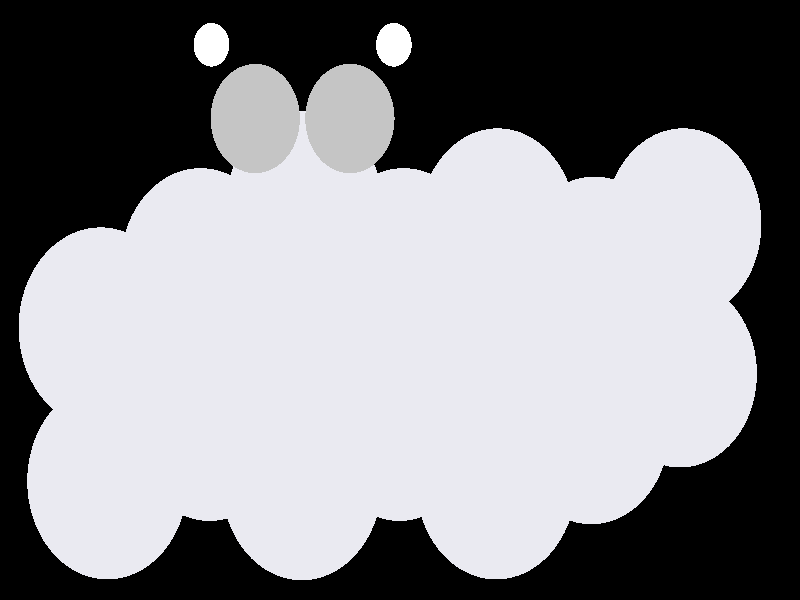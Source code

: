 #include "colors.inc"
#include "finish.inc"

global_settings {assumed_gamma 1 max_trace_level 6}
background {color White transmit 1.0}
camera {perspective
  right -11.33*x up 6.94*y
  direction 100.00*z
  location <0,0,100.00> look_at <0,0,0>}


light_source {<  2.00,   3.00,  40.00> color White
  area_light <0.70, 0, 0>, <0, 0.70, 0>, 3, 3
  adaptive 1 jitter}
// no fog
#declare simple = finish {phong 0.7}
#declare pale = finish {ambient 0.5 diffuse 0.85 roughness 0.001 specular 0.200 }
#declare intermediate = finish {ambient 0.3 diffuse 0.6 specular 0.1 roughness 0.04}
#declare vmd = finish {ambient 0.0 diffuse 0.65 phong 0.1 phong_size 40.0 specular 0.5 }
#declare jmol = finish {ambient 0.2 diffuse 0.6 specular 1 roughness 0.001 metallic}
#declare ase2 = finish {ambient 0.05 brilliance 3 diffuse 0.6 metallic specular 0.7 roughness 0.04 reflection 0.15}
#declare ase3 = finish {ambient 0.15 brilliance 2 diffuse 0.6 metallic specular 1.0 roughness 0.001 reflection 0.0}
#declare glass = finish {ambient 0.05 diffuse 0.3 specular 1.0 roughness 0.001}
#declare glass2 = finish {ambient 0.01 diffuse 0.3 specular 1.0 reflection 0.25 roughness 0.001}
#declare Rcell = 0.050;
#declare Rbond = 0.100;

#macro atom(LOC, R, COL, TRANS, FIN)
  sphere{LOC, R texture{pigment{color COL transmit TRANS} finish{FIN}}}
#end
#macro constrain(LOC, R, COL, TRANS FIN)
union{torus{R, Rcell rotate 45*z texture{pigment{color COL transmit TRANS} finish{FIN}}}
     torus{R, Rcell rotate -45*z texture{pigment{color COL transmit TRANS} finish{FIN}}}
     translate LOC}
#end

// no cell vertices
atom(< -4.23,  -2.14,  -2.13>, 1.16, rgb <0.82, 0.82, 0.88>, 0.0, ase3) // #0
atom(< -1.42,  -2.15,  -2.14>, 1.16, rgb <0.82, 0.82, 0.88>, 0.0, ase3) // #1
atom(<  1.39,  -2.14,  -2.13>, 1.16, rgb <0.82, 0.82, 0.88>, 0.0, ase3) // #2
atom(< -2.82,  -1.51,  -4.49>, 1.16, rgb <0.82, 0.82, 0.88>, 0.0, ase3) // #3
atom(< -0.01,  -1.51,  -4.49>, 1.16, rgb <0.82, 0.82, 0.88>, 0.0, ase3) // #4
atom(<  2.83,  -1.55,  -4.50>, 1.16, rgb <0.82, 0.82, 0.88>, 0.0, ase3) // #5
atom(< -1.42,  -0.84,  -6.81>, 1.16, rgb <0.82, 0.82, 0.88>, 0.0, ase3) // #6
atom(<  1.41,  -0.91,  -6.87>, 1.16, rgb <0.82, 0.82, 0.88>, 0.0, ase3) // #7
atom(<  4.24,  -0.91,  -6.87>, 1.16, rgb <0.82, 0.82, 0.88>, 0.0, ase3) // #8
atom(< -4.24,  -0.32,  -0.01>, 1.16, rgb <0.82, 0.82, 0.88>, 0.0, ase3) // #9
atom(< -1.42,  -0.33,   0.00>, 1.16, rgb <0.82, 0.82, 0.88>, 0.0, ase3) // #10
atom(<  1.41,  -0.32,  -0.01>, 1.16, rgb <0.82, 0.82, 0.88>, 0.0, ase3) // #11
atom(< -2.89,   0.40,  -2.31>, 1.16, rgb <0.82, 0.82, 0.88>, 0.0, ase3) // #12
atom(<  0.05,   0.40,  -2.31>, 1.16, rgb <0.82, 0.82, 0.88>, 0.0, ase3) // #13
atom(<  2.82,   0.30,  -2.36>, 1.16, rgb <0.82, 0.82, 0.88>, 0.0, ase3) // #14
atom(< -1.42,   1.13,  -4.75>, 1.16, rgb <0.82, 0.82, 0.88>, 0.0, ase3) // #15
atom(<  1.45,   0.92,  -4.76>, 1.16, rgb <0.82, 0.82, 0.88>, 0.0, ase3) // #16
atom(<  4.20,   0.92,  -4.76>, 1.16, rgb <0.82, 0.82, 0.88>, 0.0, ase3) // #17
atom(< -2.11,   2.16,  -2.91>, 0.65, rgb <0.56, 0.56, 0.56>, 0.0, ase3) // #18
atom(< -0.73,   2.16,  -2.90>, 0.65, rgb <0.56, 0.56, 0.56>, 0.0, ase3) // #19
atom(< -0.09,   3.04,  -2.98>, 0.26, rgb <1.00, 1.00, 1.00>, 0.0, ase3) // #20
atom(< -2.75,   3.04,  -2.98>, 0.26, rgb <1.00, 1.00, 1.00>, 0.0, ase3) // #21

// no constraints
